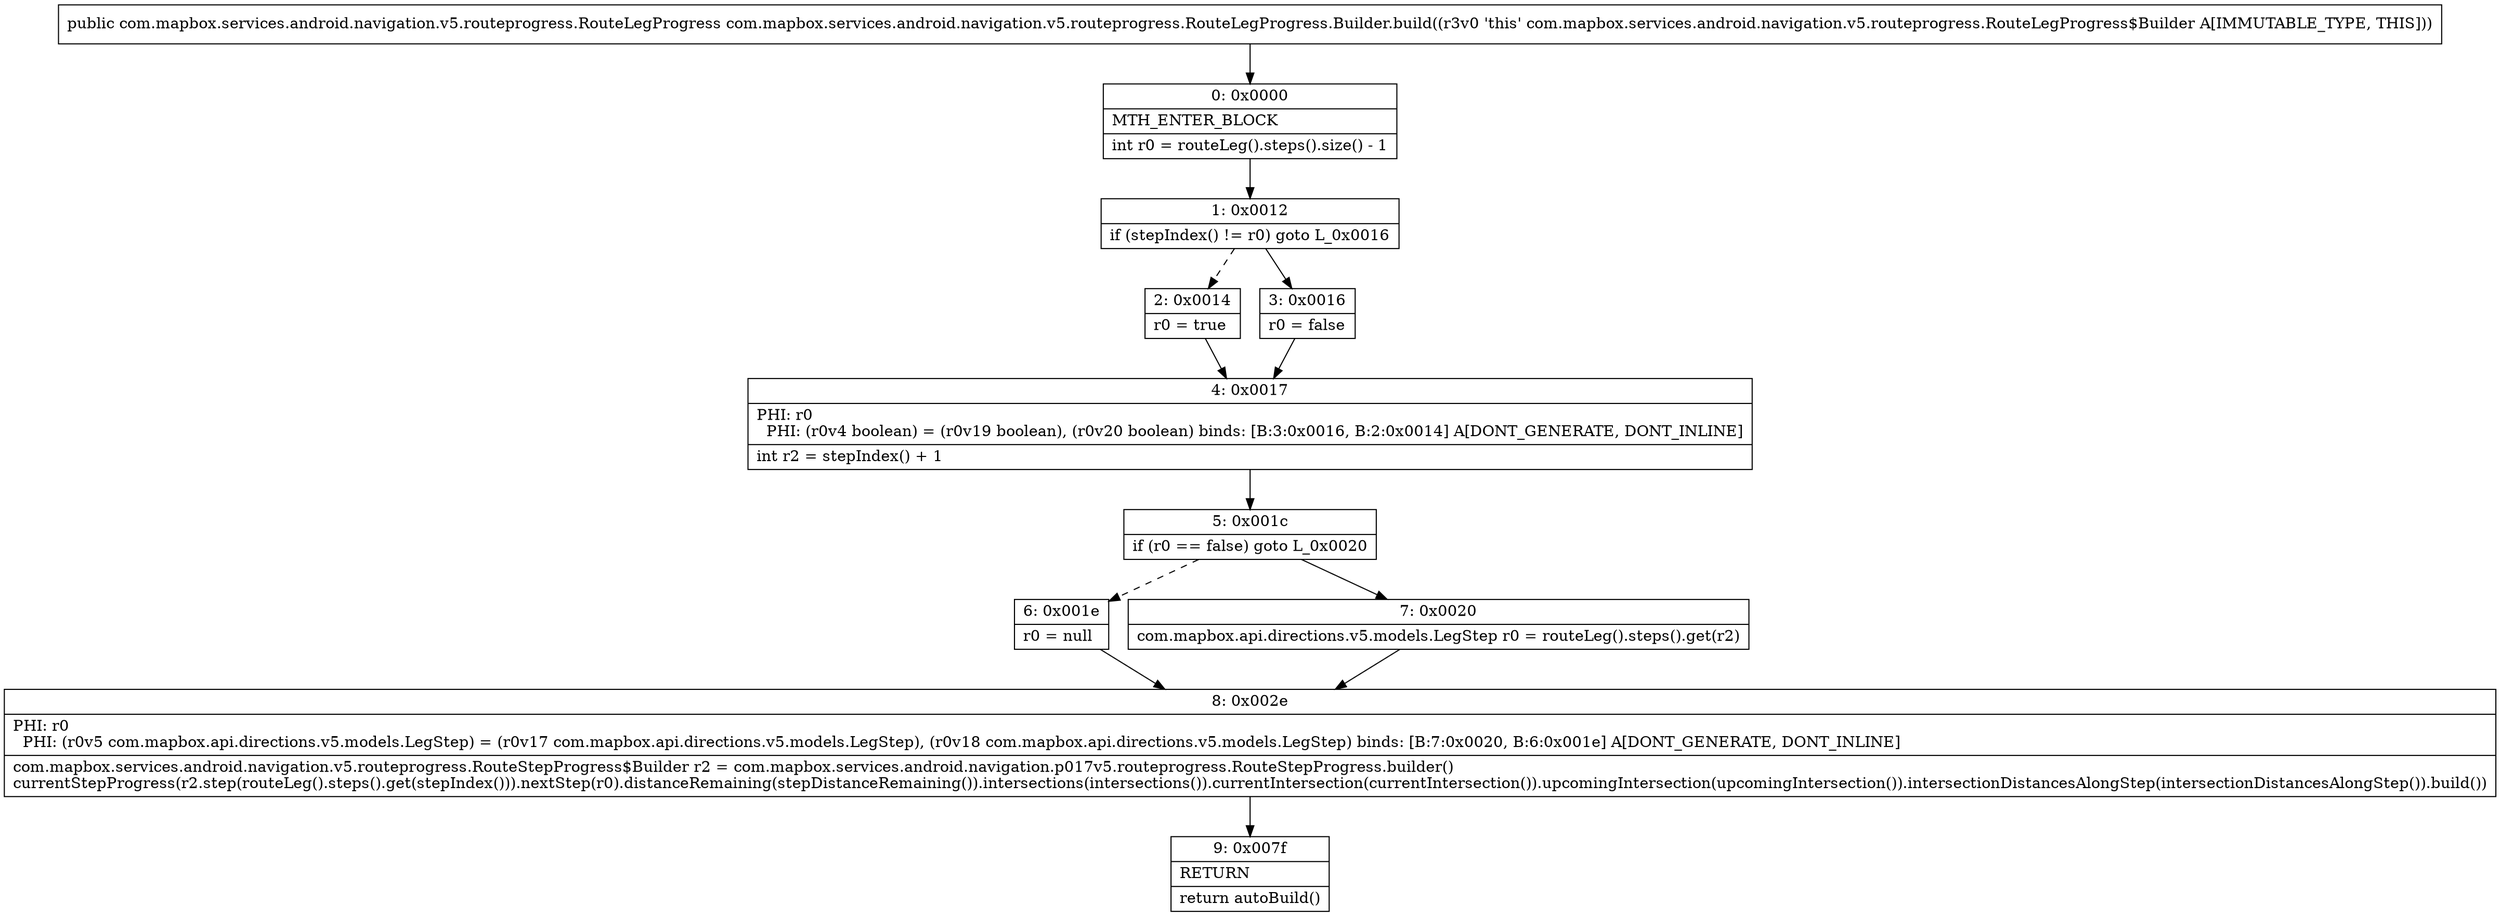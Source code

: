 digraph "CFG forcom.mapbox.services.android.navigation.v5.routeprogress.RouteLegProgress.Builder.build()Lcom\/mapbox\/services\/android\/navigation\/v5\/routeprogress\/RouteLegProgress;" {
Node_0 [shape=record,label="{0\:\ 0x0000|MTH_ENTER_BLOCK\l|int r0 = routeLeg().steps().size() \- 1\l}"];
Node_1 [shape=record,label="{1\:\ 0x0012|if (stepIndex() != r0) goto L_0x0016\l}"];
Node_2 [shape=record,label="{2\:\ 0x0014|r0 = true\l}"];
Node_3 [shape=record,label="{3\:\ 0x0016|r0 = false\l}"];
Node_4 [shape=record,label="{4\:\ 0x0017|PHI: r0 \l  PHI: (r0v4 boolean) = (r0v19 boolean), (r0v20 boolean) binds: [B:3:0x0016, B:2:0x0014] A[DONT_GENERATE, DONT_INLINE]\l|int r2 = stepIndex() + 1\l}"];
Node_5 [shape=record,label="{5\:\ 0x001c|if (r0 == false) goto L_0x0020\l}"];
Node_6 [shape=record,label="{6\:\ 0x001e|r0 = null\l}"];
Node_7 [shape=record,label="{7\:\ 0x0020|com.mapbox.api.directions.v5.models.LegStep r0 = routeLeg().steps().get(r2)\l}"];
Node_8 [shape=record,label="{8\:\ 0x002e|PHI: r0 \l  PHI: (r0v5 com.mapbox.api.directions.v5.models.LegStep) = (r0v17 com.mapbox.api.directions.v5.models.LegStep), (r0v18 com.mapbox.api.directions.v5.models.LegStep) binds: [B:7:0x0020, B:6:0x001e] A[DONT_GENERATE, DONT_INLINE]\l|com.mapbox.services.android.navigation.v5.routeprogress.RouteStepProgress$Builder r2 = com.mapbox.services.android.navigation.p017v5.routeprogress.RouteStepProgress.builder()\lcurrentStepProgress(r2.step(routeLeg().steps().get(stepIndex())).nextStep(r0).distanceRemaining(stepDistanceRemaining()).intersections(intersections()).currentIntersection(currentIntersection()).upcomingIntersection(upcomingIntersection()).intersectionDistancesAlongStep(intersectionDistancesAlongStep()).build())\l}"];
Node_9 [shape=record,label="{9\:\ 0x007f|RETURN\l|return autoBuild()\l}"];
MethodNode[shape=record,label="{public com.mapbox.services.android.navigation.v5.routeprogress.RouteLegProgress com.mapbox.services.android.navigation.v5.routeprogress.RouteLegProgress.Builder.build((r3v0 'this' com.mapbox.services.android.navigation.v5.routeprogress.RouteLegProgress$Builder A[IMMUTABLE_TYPE, THIS])) }"];
MethodNode -> Node_0;
Node_0 -> Node_1;
Node_1 -> Node_2[style=dashed];
Node_1 -> Node_3;
Node_2 -> Node_4;
Node_3 -> Node_4;
Node_4 -> Node_5;
Node_5 -> Node_6[style=dashed];
Node_5 -> Node_7;
Node_6 -> Node_8;
Node_7 -> Node_8;
Node_8 -> Node_9;
}

